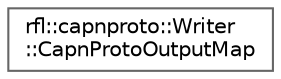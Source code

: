 digraph "类继承关系图"
{
 // LATEX_PDF_SIZE
  bgcolor="transparent";
  edge [fontname=Helvetica,fontsize=10,labelfontname=Helvetica,labelfontsize=10];
  node [fontname=Helvetica,fontsize=10,shape=box,height=0.2,width=0.4];
  rankdir="LR";
  Node0 [id="Node000000",label="rfl::capnproto::Writer\l::CapnProtoOutputMap",height=0.2,width=0.4,color="grey40", fillcolor="white", style="filled",URL="$structrfl_1_1capnproto_1_1_writer_1_1_capn_proto_output_map.html",tooltip=" "];
}
